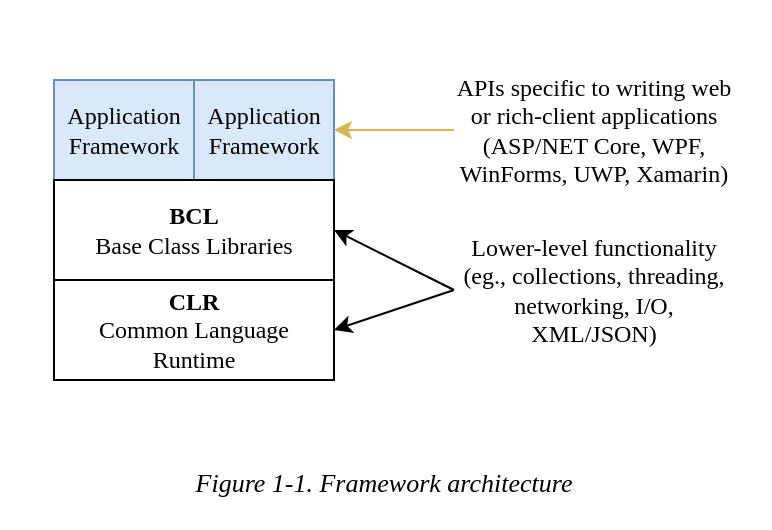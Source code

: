 <mxfile version="13.6.2" type="device"><diagram id="rzFvwnKiXJeW8m4TNaK0" name="Page-1"><mxGraphModel dx="1086" dy="966" grid="1" gridSize="11" guides="1" tooltips="1" connect="1" arrows="1" fold="1" page="1" pageScale="1" pageWidth="850" pageHeight="1100" math="0" shadow="0"><root><mxCell id="0"/><mxCell id="1" parent="0"/><mxCell id="wdTc-JOnjNAIhRSdqAkx-1" value="" style="rounded=0;whiteSpace=wrap;html=1;strokeColor=none;" vertex="1" parent="1"><mxGeometry x="143" y="330" width="385" height="264" as="geometry"/></mxCell><mxCell id="iRRXlJ3-a2v3LiLQ4e3F-1" value="Application&lt;br&gt;Framework" style="rounded=0;whiteSpace=wrap;html=1;fontFamily=Times New Roman;fillColor=#dae8fc;strokeColor=#6c8ebf;" parent="1" vertex="1"><mxGeometry x="170" y="370" width="70" height="50" as="geometry"/></mxCell><mxCell id="iRRXlJ3-a2v3LiLQ4e3F-2" value="Application&lt;br&gt;Framework" style="rounded=0;whiteSpace=wrap;html=1;fontFamily=Times New Roman;fillColor=#dae8fc;strokeColor=#6c8ebf;" parent="1" vertex="1"><mxGeometry x="240" y="370" width="70" height="50" as="geometry"/></mxCell><mxCell id="iRRXlJ3-a2v3LiLQ4e3F-4" value="&lt;b&gt;BCL&lt;/b&gt;&lt;br&gt;Base Class Libraries" style="rounded=0;whiteSpace=wrap;html=1;fontFamily=Times New Roman;" parent="1" vertex="1"><mxGeometry x="170" y="420" width="140" height="50" as="geometry"/></mxCell><mxCell id="iRRXlJ3-a2v3LiLQ4e3F-5" value="&lt;b&gt;CLR&lt;/b&gt;&lt;br&gt;&lt;font&gt;Common Language Runtime&lt;/font&gt;" style="rounded=0;whiteSpace=wrap;html=1;fontFamily=Times New Roman;" parent="1" vertex="1"><mxGeometry x="170" y="470" width="140" height="50" as="geometry"/></mxCell><mxCell id="iRRXlJ3-a2v3LiLQ4e3F-9" style="edgeStyle=orthogonalEdgeStyle;rounded=0;orthogonalLoop=1;jettySize=auto;html=1;entryX=1;entryY=0.5;entryDx=0;entryDy=0;fontFamily=Times New Roman;fillColor=#fff2cc;strokeColor=#d6b656;" parent="1" source="iRRXlJ3-a2v3LiLQ4e3F-8" target="iRRXlJ3-a2v3LiLQ4e3F-2" edge="1"><mxGeometry relative="1" as="geometry"/></mxCell><mxCell id="iRRXlJ3-a2v3LiLQ4e3F-8" value="APIs specific to writing web or rich-client applications (ASP/NET Core, WPF, WinForms, UWP, Xamarin)" style="text;html=1;strokeColor=none;fillColor=none;align=center;verticalAlign=middle;whiteSpace=wrap;rounded=0;fontFamily=Times New Roman;" parent="1" vertex="1"><mxGeometry x="370" y="365" width="140" height="60" as="geometry"/></mxCell><mxCell id="iRRXlJ3-a2v3LiLQ4e3F-10" value="Lower-level functionality (eg., collections, threading, networking, I/O, XML/JSON)" style="text;html=1;strokeColor=none;fillColor=none;align=center;verticalAlign=middle;whiteSpace=wrap;rounded=0;fontFamily=Times New Roman;" parent="1" vertex="1"><mxGeometry x="370" y="450" width="140" height="50" as="geometry"/></mxCell><mxCell id="iRRXlJ3-a2v3LiLQ4e3F-12" value="" style="endArrow=classic;html=1;fontFamily=Times New Roman;entryX=1;entryY=0.5;entryDx=0;entryDy=0;exitX=0;exitY=0.5;exitDx=0;exitDy=0;" parent="1" source="iRRXlJ3-a2v3LiLQ4e3F-10" target="iRRXlJ3-a2v3LiLQ4e3F-4" edge="1"><mxGeometry width="50" height="50" relative="1" as="geometry"><mxPoint x="400" y="520" as="sourcePoint"/><mxPoint x="450" y="470" as="targetPoint"/></mxGeometry></mxCell><mxCell id="iRRXlJ3-a2v3LiLQ4e3F-13" value="" style="endArrow=classic;html=1;fontFamily=Times New Roman;entryX=1;entryY=0.5;entryDx=0;entryDy=0;exitX=0;exitY=0.5;exitDx=0;exitDy=0;" parent="1" source="iRRXlJ3-a2v3LiLQ4e3F-10" target="iRRXlJ3-a2v3LiLQ4e3F-5" edge="1"><mxGeometry width="50" height="50" relative="1" as="geometry"><mxPoint x="400" y="520" as="sourcePoint"/><mxPoint x="450" y="470" as="targetPoint"/></mxGeometry></mxCell><mxCell id="iRRXlJ3-a2v3LiLQ4e3F-14" value="Figure 1-1. Framework architecture" style="text;html=1;strokeColor=none;fillColor=none;align=center;verticalAlign=middle;whiteSpace=wrap;rounded=0;fontFamily=Times New Roman;fontStyle=2;fontSize=13;" parent="1" vertex="1"><mxGeometry x="230" y="561" width="210" height="20" as="geometry"/></mxCell></root></mxGraphModel></diagram></mxfile>